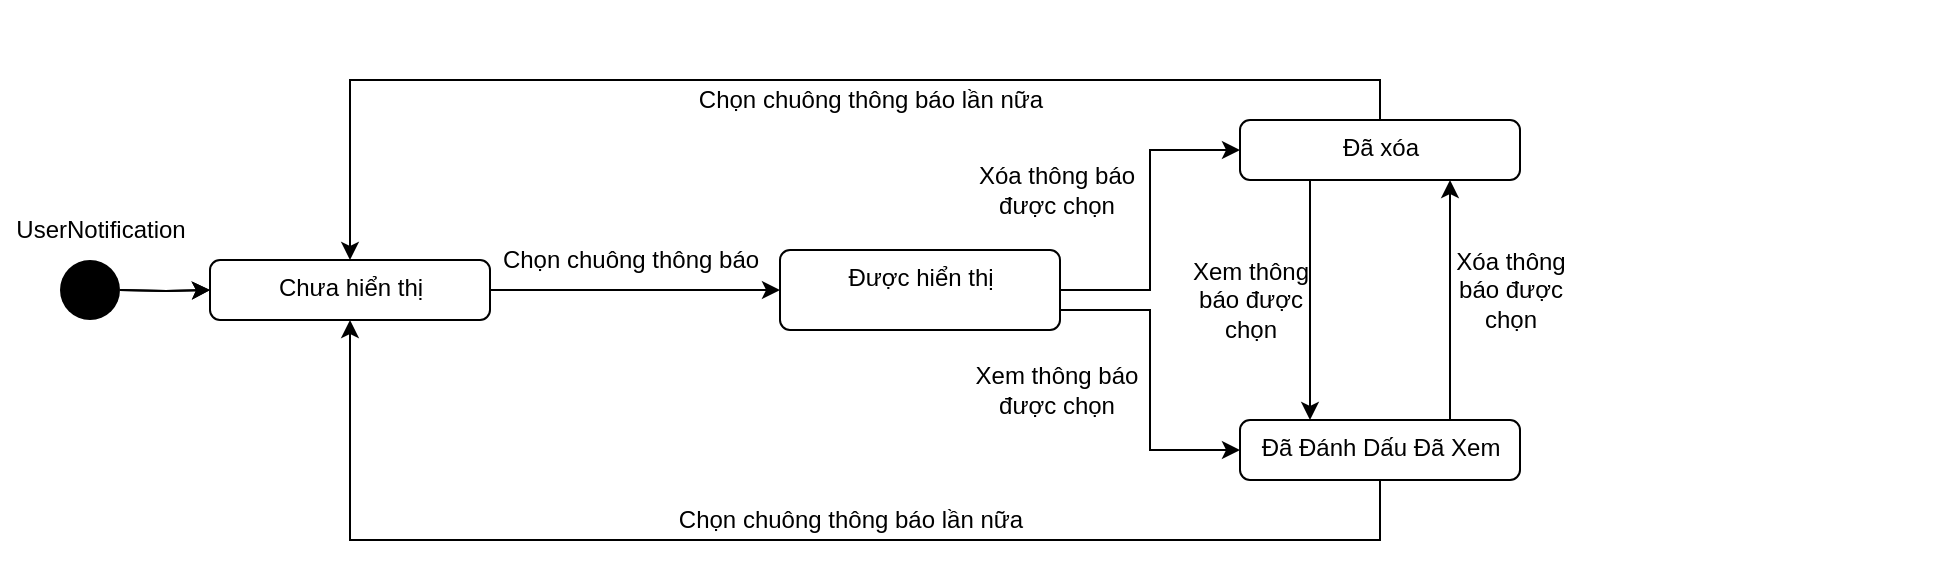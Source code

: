 <mxfile version="13.9.9" type="device"><diagram id="AvYJ51g3TfYV6zLn-kls" name="Page-1"><mxGraphModel dx="1865" dy="1749" grid="1" gridSize="10" guides="1" tooltips="1" connect="1" arrows="1" fold="1" page="1" pageScale="1" pageWidth="827" pageHeight="1169" math="0" shadow="0"><root><mxCell id="0"/><mxCell id="1" parent="0"/><mxCell id="u50XIv3UcbwI38wUe0t2-1" value="" style="rounded=0;whiteSpace=wrap;html=1;strokeColor=none;" parent="1" vertex="1"><mxGeometry x="-90" y="-100" width="970" height="290" as="geometry"/></mxCell><mxCell id="3YWmeVObOPSd6eo7wQ3M-4" style="edgeStyle=orthogonalEdgeStyle;rounded=0;orthogonalLoop=1;jettySize=auto;html=1;exitX=1;exitY=0.5;exitDx=0;exitDy=0;" parent="1" source="KD7-biFV7sFt9sYgwgjD-1" target="3YWmeVObOPSd6eo7wQ3M-3" edge="1"><mxGeometry relative="1" as="geometry"><mxPoint x="100" y="45" as="sourcePoint"/></mxGeometry></mxCell><mxCell id="3YWmeVObOPSd6eo7wQ3M-9" style="edgeStyle=orthogonalEdgeStyle;rounded=0;orthogonalLoop=1;jettySize=auto;html=1;entryX=0;entryY=0.5;entryDx=0;entryDy=0;exitX=1;exitY=0.75;exitDx=0;exitDy=0;" parent="1" source="3YWmeVObOPSd6eo7wQ3M-3" target="3YWmeVObOPSd6eo7wQ3M-6" edge="1"><mxGeometry relative="1" as="geometry"/></mxCell><mxCell id="KD7-biFV7sFt9sYgwgjD-6" style="edgeStyle=orthogonalEdgeStyle;rounded=0;orthogonalLoop=1;jettySize=auto;html=1;entryX=0;entryY=0.5;entryDx=0;entryDy=0;" parent="1" source="3YWmeVObOPSd6eo7wQ3M-3" target="3YWmeVObOPSd6eo7wQ3M-7" edge="1"><mxGeometry relative="1" as="geometry"/></mxCell><mxCell id="3YWmeVObOPSd6eo7wQ3M-3" value="Được hiển thị" style="html=1;align=center;verticalAlign=top;rounded=1;absoluteArcSize=1;arcSize=10;dashed=0;" parent="1" vertex="1"><mxGeometry x="300" y="25" width="140" height="40" as="geometry"/></mxCell><mxCell id="3YWmeVObOPSd6eo7wQ3M-5" value="Chọn chuông thông báo" style="text;html=1;align=center;verticalAlign=middle;resizable=0;points=[];autosize=1;" parent="1" vertex="1"><mxGeometry x="155" y="20" width="140" height="20" as="geometry"/></mxCell><mxCell id="3YWmeVObOPSd6eo7wQ3M-13" style="edgeStyle=orthogonalEdgeStyle;rounded=0;orthogonalLoop=1;jettySize=auto;html=1;entryX=0.75;entryY=1;entryDx=0;entryDy=0;exitX=0.75;exitY=0;exitDx=0;exitDy=0;" parent="1" source="3YWmeVObOPSd6eo7wQ3M-6" target="3YWmeVObOPSd6eo7wQ3M-7" edge="1"><mxGeometry relative="1" as="geometry"/></mxCell><mxCell id="KD7-biFV7sFt9sYgwgjD-11" style="edgeStyle=orthogonalEdgeStyle;rounded=0;orthogonalLoop=1;jettySize=auto;html=1;entryX=0.5;entryY=1;entryDx=0;entryDy=0;exitX=0.5;exitY=1;exitDx=0;exitDy=0;" parent="1" source="3YWmeVObOPSd6eo7wQ3M-6" target="KD7-biFV7sFt9sYgwgjD-1" edge="1"><mxGeometry relative="1" as="geometry"><mxPoint x="790.0" y="50" as="targetPoint"/><Array as="points"><mxPoint x="600" y="170"/><mxPoint x="85" y="170"/></Array></mxGeometry></mxCell><mxCell id="3YWmeVObOPSd6eo7wQ3M-6" value="Đã Đánh Dấu Đã Xem" style="html=1;align=center;verticalAlign=top;rounded=1;absoluteArcSize=1;arcSize=10;dashed=0;" parent="1" vertex="1"><mxGeometry x="530" y="110" width="140" height="30" as="geometry"/></mxCell><mxCell id="3YWmeVObOPSd6eo7wQ3M-12" style="edgeStyle=orthogonalEdgeStyle;rounded=0;orthogonalLoop=1;jettySize=auto;html=1;exitX=0.25;exitY=1;exitDx=0;exitDy=0;entryX=0.25;entryY=0;entryDx=0;entryDy=0;" parent="1" source="3YWmeVObOPSd6eo7wQ3M-7" target="3YWmeVObOPSd6eo7wQ3M-6" edge="1"><mxGeometry relative="1" as="geometry"/></mxCell><mxCell id="KD7-biFV7sFt9sYgwgjD-10" style="edgeStyle=orthogonalEdgeStyle;rounded=0;orthogonalLoop=1;jettySize=auto;html=1;entryX=0.5;entryY=0;entryDx=0;entryDy=0;exitX=0.5;exitY=0;exitDx=0;exitDy=0;" parent="1" source="3YWmeVObOPSd6eo7wQ3M-7" target="KD7-biFV7sFt9sYgwgjD-1" edge="1"><mxGeometry relative="1" as="geometry"><mxPoint x="805.0" y="35" as="targetPoint"/></mxGeometry></mxCell><mxCell id="3YWmeVObOPSd6eo7wQ3M-7" value="Đã xóa" style="html=1;align=center;verticalAlign=top;rounded=1;absoluteArcSize=1;arcSize=10;dashed=0;" parent="1" vertex="1"><mxGeometry x="530" y="-40" width="140" height="30" as="geometry"/></mxCell><mxCell id="3YWmeVObOPSd6eo7wQ3M-14" value="Xóa thông&lt;br&gt;báo được&lt;br&gt;chọn" style="text;html=1;align=center;verticalAlign=middle;resizable=0;points=[];autosize=1;" parent="1" vertex="1"><mxGeometry x="630" y="20" width="70" height="50" as="geometry"/></mxCell><mxCell id="3YWmeVObOPSd6eo7wQ3M-15" value="Xem thông báo&lt;br&gt;được chọn" style="text;html=1;align=center;verticalAlign=middle;resizable=0;points=[];autosize=1;" parent="1" vertex="1"><mxGeometry x="388" y="80" width="100" height="30" as="geometry"/></mxCell><mxCell id="3YWmeVObOPSd6eo7wQ3M-16" value="Xem thông&lt;br&gt;báo được&lt;br&gt;chọn" style="text;html=1;align=center;verticalAlign=middle;resizable=0;points=[];autosize=1;" parent="1" vertex="1"><mxGeometry x="500" y="25" width="70" height="50" as="geometry"/></mxCell><mxCell id="3YWmeVObOPSd6eo7wQ3M-17" value="Xóa thông báo&lt;br&gt;được chọn" style="text;html=1;align=center;verticalAlign=middle;resizable=0;points=[];autosize=1;" parent="1" vertex="1"><mxGeometry x="393" y="-20" width="90" height="30" as="geometry"/></mxCell><mxCell id="KD7-biFV7sFt9sYgwgjD-1" value="Chưa hiển thị" style="html=1;align=center;verticalAlign=top;rounded=1;absoluteArcSize=1;arcSize=10;dashed=0;" parent="1" vertex="1"><mxGeometry x="15" y="30" width="140" height="30" as="geometry"/></mxCell><mxCell id="KD7-biFV7sFt9sYgwgjD-18" style="edgeStyle=orthogonalEdgeStyle;rounded=0;orthogonalLoop=1;jettySize=auto;html=1;entryX=0;entryY=0.5;entryDx=0;entryDy=0;" parent="1" target="KD7-biFV7sFt9sYgwgjD-1" edge="1"><mxGeometry relative="1" as="geometry"><mxPoint x="-30" y="45" as="sourcePoint"/></mxGeometry></mxCell><mxCell id="wrFdVLooLdmMCQe0Yjek-1" value="" style="edgeStyle=orthogonalEdgeStyle;rounded=0;orthogonalLoop=1;jettySize=auto;html=1;" parent="1" target="KD7-biFV7sFt9sYgwgjD-1" edge="1"><mxGeometry relative="1" as="geometry"><mxPoint x="-30" y="45" as="sourcePoint"/></mxGeometry></mxCell><mxCell id="KD7-biFV7sFt9sYgwgjD-15" value="Chọn chuông thông báo lần nữa" style="text;html=1;align=center;verticalAlign=middle;resizable=0;points=[];autosize=1;" parent="1" vertex="1"><mxGeometry x="240" y="150" width="190" height="20" as="geometry"/></mxCell><mxCell id="KD7-biFV7sFt9sYgwgjD-19" value="Chọn chuông thông báo lần nữa" style="text;html=1;align=center;verticalAlign=middle;resizable=0;points=[];autosize=1;" parent="1" vertex="1"><mxGeometry x="250" y="-60" width="190" height="20" as="geometry"/></mxCell><mxCell id="-gDtgNRb3pyXlBx8CkGa-1" value="" style="ellipse;fillColor=#000000;strokeColor=none;" vertex="1" parent="1"><mxGeometry x="-60" y="30" width="30" height="30" as="geometry"/></mxCell><mxCell id="-gDtgNRb3pyXlBx8CkGa-2" value="UserNotification" style="text;html=1;align=center;verticalAlign=middle;resizable=0;points=[];autosize=1;" vertex="1" parent="1"><mxGeometry x="-90" y="5" width="100" height="20" as="geometry"/></mxCell></root></mxGraphModel></diagram></mxfile>